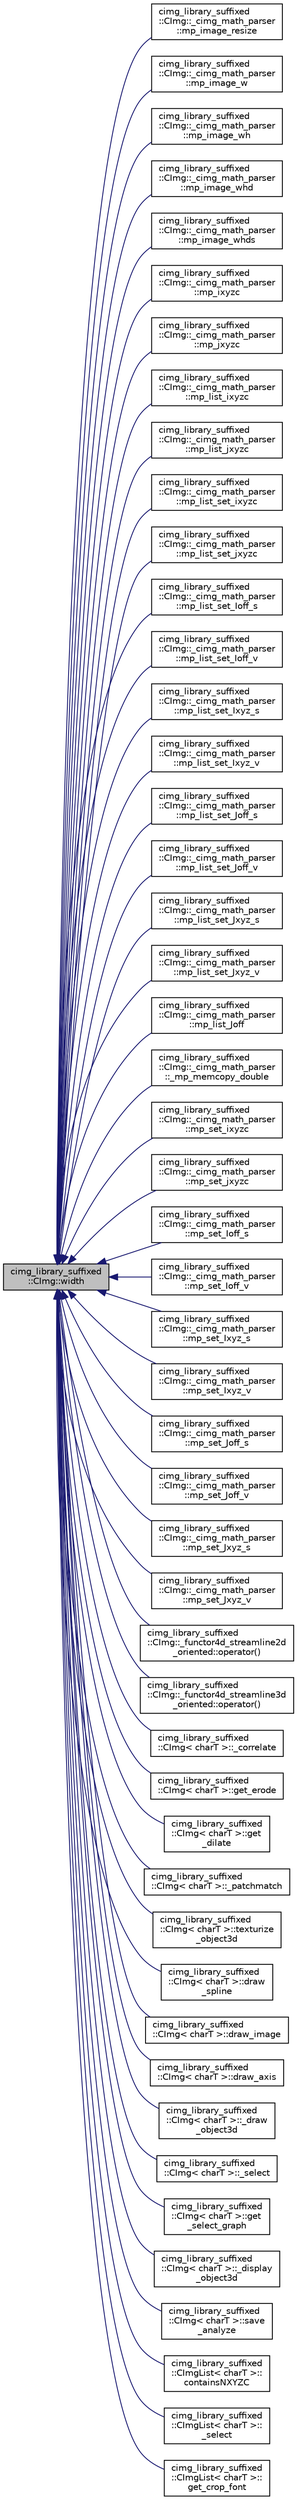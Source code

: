 digraph "cimg_library_suffixed::CImg::width"
{
  edge [fontname="Helvetica",fontsize="10",labelfontname="Helvetica",labelfontsize="10"];
  node [fontname="Helvetica",fontsize="10",shape=record];
  rankdir="LR";
  Node3467 [label="cimg_library_suffixed\l::CImg::width",height=0.2,width=0.4,color="black", fillcolor="grey75", style="filled", fontcolor="black"];
  Node3467 -> Node3468 [dir="back",color="midnightblue",fontsize="10",style="solid",fontname="Helvetica"];
  Node3468 [label="cimg_library_suffixed\l::CImg::_cimg_math_parser\l::mp_image_resize",height=0.2,width=0.4,color="black", fillcolor="white", style="filled",URL="$structcimg__library__suffixed_1_1_c_img_1_1__cimg__math__parser.html#ad676e1626e3d1e0abc5317527ecb9e6f"];
  Node3467 -> Node3469 [dir="back",color="midnightblue",fontsize="10",style="solid",fontname="Helvetica"];
  Node3469 [label="cimg_library_suffixed\l::CImg::_cimg_math_parser\l::mp_image_w",height=0.2,width=0.4,color="black", fillcolor="white", style="filled",URL="$structcimg__library__suffixed_1_1_c_img_1_1__cimg__math__parser.html#ab95ccc79a9ddc0be749aa6342c57db1b"];
  Node3467 -> Node3470 [dir="back",color="midnightblue",fontsize="10",style="solid",fontname="Helvetica"];
  Node3470 [label="cimg_library_suffixed\l::CImg::_cimg_math_parser\l::mp_image_wh",height=0.2,width=0.4,color="black", fillcolor="white", style="filled",URL="$structcimg__library__suffixed_1_1_c_img_1_1__cimg__math__parser.html#addd7973b47fbc8fd31fd4d56a54a763a"];
  Node3467 -> Node3471 [dir="back",color="midnightblue",fontsize="10",style="solid",fontname="Helvetica"];
  Node3471 [label="cimg_library_suffixed\l::CImg::_cimg_math_parser\l::mp_image_whd",height=0.2,width=0.4,color="black", fillcolor="white", style="filled",URL="$structcimg__library__suffixed_1_1_c_img_1_1__cimg__math__parser.html#afa3f67c197c60dff214007d51b82ea52"];
  Node3467 -> Node3472 [dir="back",color="midnightblue",fontsize="10",style="solid",fontname="Helvetica"];
  Node3472 [label="cimg_library_suffixed\l::CImg::_cimg_math_parser\l::mp_image_whds",height=0.2,width=0.4,color="black", fillcolor="white", style="filled",URL="$structcimg__library__suffixed_1_1_c_img_1_1__cimg__math__parser.html#a57cd62422118b65b4ee347362a9be59f"];
  Node3467 -> Node3473 [dir="back",color="midnightblue",fontsize="10",style="solid",fontname="Helvetica"];
  Node3473 [label="cimg_library_suffixed\l::CImg::_cimg_math_parser\l::mp_ixyzc",height=0.2,width=0.4,color="black", fillcolor="white", style="filled",URL="$structcimg__library__suffixed_1_1_c_img_1_1__cimg__math__parser.html#adccb19bacb29f24ee9b582ffdab1ce87"];
  Node3467 -> Node3474 [dir="back",color="midnightblue",fontsize="10",style="solid",fontname="Helvetica"];
  Node3474 [label="cimg_library_suffixed\l::CImg::_cimg_math_parser\l::mp_jxyzc",height=0.2,width=0.4,color="black", fillcolor="white", style="filled",URL="$structcimg__library__suffixed_1_1_c_img_1_1__cimg__math__parser.html#ab65aef2aad83c05094346595eebd5051"];
  Node3467 -> Node3475 [dir="back",color="midnightblue",fontsize="10",style="solid",fontname="Helvetica"];
  Node3475 [label="cimg_library_suffixed\l::CImg::_cimg_math_parser\l::mp_list_ixyzc",height=0.2,width=0.4,color="black", fillcolor="white", style="filled",URL="$structcimg__library__suffixed_1_1_c_img_1_1__cimg__math__parser.html#af4383fa9613e2534570a889e24d06b5a"];
  Node3467 -> Node3476 [dir="back",color="midnightblue",fontsize="10",style="solid",fontname="Helvetica"];
  Node3476 [label="cimg_library_suffixed\l::CImg::_cimg_math_parser\l::mp_list_jxyzc",height=0.2,width=0.4,color="black", fillcolor="white", style="filled",URL="$structcimg__library__suffixed_1_1_c_img_1_1__cimg__math__parser.html#a1f3648a3f11256430d982c9c6e8debe4"];
  Node3467 -> Node3477 [dir="back",color="midnightblue",fontsize="10",style="solid",fontname="Helvetica"];
  Node3477 [label="cimg_library_suffixed\l::CImg::_cimg_math_parser\l::mp_list_set_ixyzc",height=0.2,width=0.4,color="black", fillcolor="white", style="filled",URL="$structcimg__library__suffixed_1_1_c_img_1_1__cimg__math__parser.html#a64f9d099796fd7de08662bf60e8bb82e"];
  Node3467 -> Node3478 [dir="back",color="midnightblue",fontsize="10",style="solid",fontname="Helvetica"];
  Node3478 [label="cimg_library_suffixed\l::CImg::_cimg_math_parser\l::mp_list_set_jxyzc",height=0.2,width=0.4,color="black", fillcolor="white", style="filled",URL="$structcimg__library__suffixed_1_1_c_img_1_1__cimg__math__parser.html#ad947e6ce6e57e93e11fd67f500eb70c8"];
  Node3467 -> Node3479 [dir="back",color="midnightblue",fontsize="10",style="solid",fontname="Helvetica"];
  Node3479 [label="cimg_library_suffixed\l::CImg::_cimg_math_parser\l::mp_list_set_Ioff_s",height=0.2,width=0.4,color="black", fillcolor="white", style="filled",URL="$structcimg__library__suffixed_1_1_c_img_1_1__cimg__math__parser.html#a0210c4cadebc44d6c04fee33ae622d9b"];
  Node3467 -> Node3480 [dir="back",color="midnightblue",fontsize="10",style="solid",fontname="Helvetica"];
  Node3480 [label="cimg_library_suffixed\l::CImg::_cimg_math_parser\l::mp_list_set_Ioff_v",height=0.2,width=0.4,color="black", fillcolor="white", style="filled",URL="$structcimg__library__suffixed_1_1_c_img_1_1__cimg__math__parser.html#a7650a1d4e959255a9c0636276da4c836"];
  Node3467 -> Node3481 [dir="back",color="midnightblue",fontsize="10",style="solid",fontname="Helvetica"];
  Node3481 [label="cimg_library_suffixed\l::CImg::_cimg_math_parser\l::mp_list_set_Ixyz_s",height=0.2,width=0.4,color="black", fillcolor="white", style="filled",URL="$structcimg__library__suffixed_1_1_c_img_1_1__cimg__math__parser.html#a9ecda2f1f6382bcd97d7a942c6b82c0a"];
  Node3467 -> Node3482 [dir="back",color="midnightblue",fontsize="10",style="solid",fontname="Helvetica"];
  Node3482 [label="cimg_library_suffixed\l::CImg::_cimg_math_parser\l::mp_list_set_Ixyz_v",height=0.2,width=0.4,color="black", fillcolor="white", style="filled",URL="$structcimg__library__suffixed_1_1_c_img_1_1__cimg__math__parser.html#a8dfb889ef6eeda534e68dce171d0eb3d"];
  Node3467 -> Node3483 [dir="back",color="midnightblue",fontsize="10",style="solid",fontname="Helvetica"];
  Node3483 [label="cimg_library_suffixed\l::CImg::_cimg_math_parser\l::mp_list_set_Joff_s",height=0.2,width=0.4,color="black", fillcolor="white", style="filled",URL="$structcimg__library__suffixed_1_1_c_img_1_1__cimg__math__parser.html#a7c715c512343bcacdc5c4cbfb5cd69a2"];
  Node3467 -> Node3484 [dir="back",color="midnightblue",fontsize="10",style="solid",fontname="Helvetica"];
  Node3484 [label="cimg_library_suffixed\l::CImg::_cimg_math_parser\l::mp_list_set_Joff_v",height=0.2,width=0.4,color="black", fillcolor="white", style="filled",URL="$structcimg__library__suffixed_1_1_c_img_1_1__cimg__math__parser.html#acd46d2f6cfc8e3917a36ac623b45b776"];
  Node3467 -> Node3485 [dir="back",color="midnightblue",fontsize="10",style="solid",fontname="Helvetica"];
  Node3485 [label="cimg_library_suffixed\l::CImg::_cimg_math_parser\l::mp_list_set_Jxyz_s",height=0.2,width=0.4,color="black", fillcolor="white", style="filled",URL="$structcimg__library__suffixed_1_1_c_img_1_1__cimg__math__parser.html#a4317fa07ba1b226fdc58e4ea4c025961"];
  Node3467 -> Node3486 [dir="back",color="midnightblue",fontsize="10",style="solid",fontname="Helvetica"];
  Node3486 [label="cimg_library_suffixed\l::CImg::_cimg_math_parser\l::mp_list_set_Jxyz_v",height=0.2,width=0.4,color="black", fillcolor="white", style="filled",URL="$structcimg__library__suffixed_1_1_c_img_1_1__cimg__math__parser.html#a9c2878dd26e57ba8e2e5bbef0e2d042f"];
  Node3467 -> Node3487 [dir="back",color="midnightblue",fontsize="10",style="solid",fontname="Helvetica"];
  Node3487 [label="cimg_library_suffixed\l::CImg::_cimg_math_parser\l::mp_list_Joff",height=0.2,width=0.4,color="black", fillcolor="white", style="filled",URL="$structcimg__library__suffixed_1_1_c_img_1_1__cimg__math__parser.html#a7d6e200df51bdae7711bab33967fd1e9"];
  Node3467 -> Node3488 [dir="back",color="midnightblue",fontsize="10",style="solid",fontname="Helvetica"];
  Node3488 [label="cimg_library_suffixed\l::CImg::_cimg_math_parser\l::_mp_memcopy_double",height=0.2,width=0.4,color="black", fillcolor="white", style="filled",URL="$structcimg__library__suffixed_1_1_c_img_1_1__cimg__math__parser.html#ae8198cca1b736e4cd7cd7294e1f87973"];
  Node3467 -> Node3489 [dir="back",color="midnightblue",fontsize="10",style="solid",fontname="Helvetica"];
  Node3489 [label="cimg_library_suffixed\l::CImg::_cimg_math_parser\l::mp_set_ixyzc",height=0.2,width=0.4,color="black", fillcolor="white", style="filled",URL="$structcimg__library__suffixed_1_1_c_img_1_1__cimg__math__parser.html#af5d4e38f7c1c620c3867f08adb636214"];
  Node3467 -> Node3490 [dir="back",color="midnightblue",fontsize="10",style="solid",fontname="Helvetica"];
  Node3490 [label="cimg_library_suffixed\l::CImg::_cimg_math_parser\l::mp_set_jxyzc",height=0.2,width=0.4,color="black", fillcolor="white", style="filled",URL="$structcimg__library__suffixed_1_1_c_img_1_1__cimg__math__parser.html#a34156176621fa5afadf8b12e91520bcf"];
  Node3467 -> Node3491 [dir="back",color="midnightblue",fontsize="10",style="solid",fontname="Helvetica"];
  Node3491 [label="cimg_library_suffixed\l::CImg::_cimg_math_parser\l::mp_set_Ioff_s",height=0.2,width=0.4,color="black", fillcolor="white", style="filled",URL="$structcimg__library__suffixed_1_1_c_img_1_1__cimg__math__parser.html#a4abf2136cc195466cf532c24d215e599"];
  Node3467 -> Node3492 [dir="back",color="midnightblue",fontsize="10",style="solid",fontname="Helvetica"];
  Node3492 [label="cimg_library_suffixed\l::CImg::_cimg_math_parser\l::mp_set_Ioff_v",height=0.2,width=0.4,color="black", fillcolor="white", style="filled",URL="$structcimg__library__suffixed_1_1_c_img_1_1__cimg__math__parser.html#ac13166c57e3b5f6c7ed2dbf7afdba818"];
  Node3467 -> Node3493 [dir="back",color="midnightblue",fontsize="10",style="solid",fontname="Helvetica"];
  Node3493 [label="cimg_library_suffixed\l::CImg::_cimg_math_parser\l::mp_set_Ixyz_s",height=0.2,width=0.4,color="black", fillcolor="white", style="filled",URL="$structcimg__library__suffixed_1_1_c_img_1_1__cimg__math__parser.html#a409ba01c3679be72ff8fd32b224f8b58"];
  Node3467 -> Node3494 [dir="back",color="midnightblue",fontsize="10",style="solid",fontname="Helvetica"];
  Node3494 [label="cimg_library_suffixed\l::CImg::_cimg_math_parser\l::mp_set_Ixyz_v",height=0.2,width=0.4,color="black", fillcolor="white", style="filled",URL="$structcimg__library__suffixed_1_1_c_img_1_1__cimg__math__parser.html#ac69c6670814a0a264fa3f02b13159e0f"];
  Node3467 -> Node3495 [dir="back",color="midnightblue",fontsize="10",style="solid",fontname="Helvetica"];
  Node3495 [label="cimg_library_suffixed\l::CImg::_cimg_math_parser\l::mp_set_Joff_s",height=0.2,width=0.4,color="black", fillcolor="white", style="filled",URL="$structcimg__library__suffixed_1_1_c_img_1_1__cimg__math__parser.html#a3860620600d06f7543c5f321457b1161"];
  Node3467 -> Node3496 [dir="back",color="midnightblue",fontsize="10",style="solid",fontname="Helvetica"];
  Node3496 [label="cimg_library_suffixed\l::CImg::_cimg_math_parser\l::mp_set_Joff_v",height=0.2,width=0.4,color="black", fillcolor="white", style="filled",URL="$structcimg__library__suffixed_1_1_c_img_1_1__cimg__math__parser.html#ab7511ccfe349d6e74286d0e8327edfa5"];
  Node3467 -> Node3497 [dir="back",color="midnightblue",fontsize="10",style="solid",fontname="Helvetica"];
  Node3497 [label="cimg_library_suffixed\l::CImg::_cimg_math_parser\l::mp_set_Jxyz_s",height=0.2,width=0.4,color="black", fillcolor="white", style="filled",URL="$structcimg__library__suffixed_1_1_c_img_1_1__cimg__math__parser.html#a4ac71e134aa0aeaf9f88a48703d8821a"];
  Node3467 -> Node3498 [dir="back",color="midnightblue",fontsize="10",style="solid",fontname="Helvetica"];
  Node3498 [label="cimg_library_suffixed\l::CImg::_cimg_math_parser\l::mp_set_Jxyz_v",height=0.2,width=0.4,color="black", fillcolor="white", style="filled",URL="$structcimg__library__suffixed_1_1_c_img_1_1__cimg__math__parser.html#a04ca10af57171129187eed4365552940"];
  Node3467 -> Node3499 [dir="back",color="midnightblue",fontsize="10",style="solid",fontname="Helvetica"];
  Node3499 [label="cimg_library_suffixed\l::CImg::_functor4d_streamline2d\l_oriented::operator()",height=0.2,width=0.4,color="black", fillcolor="white", style="filled",URL="$structcimg__library__suffixed_1_1_c_img_1_1__functor4d__streamline2d__oriented.html#aaf4ebdef352f0c57658a8ca758633519"];
  Node3467 -> Node3500 [dir="back",color="midnightblue",fontsize="10",style="solid",fontname="Helvetica"];
  Node3500 [label="cimg_library_suffixed\l::CImg::_functor4d_streamline3d\l_oriented::operator()",height=0.2,width=0.4,color="black", fillcolor="white", style="filled",URL="$structcimg__library__suffixed_1_1_c_img_1_1__functor4d__streamline3d__oriented.html#a67b32f469586ab13a6f39fba6910f3d8"];
  Node3467 -> Node3501 [dir="back",color="midnightblue",fontsize="10",style="solid",fontname="Helvetica"];
  Node3501 [label="cimg_library_suffixed\l::CImg\< charT \>::_correlate",height=0.2,width=0.4,color="black", fillcolor="white", style="filled",URL="$structcimg__library__suffixed_1_1_c_img.html#aed98b23130078df5ad69b199d88bb261",tooltip="Correlate image by a kernel . "];
  Node3467 -> Node3502 [dir="back",color="midnightblue",fontsize="10",style="solid",fontname="Helvetica"];
  Node3502 [label="cimg_library_suffixed\l::CImg\< charT \>::get_erode",height=0.2,width=0.4,color="black", fillcolor="white", style="filled",URL="$structcimg__library__suffixed_1_1_c_img.html#aad353fc91b0c6ef3c0251f4f46a96150",tooltip="Erode image by a structuring element . "];
  Node3467 -> Node3503 [dir="back",color="midnightblue",fontsize="10",style="solid",fontname="Helvetica"];
  Node3503 [label="cimg_library_suffixed\l::CImg\< charT \>::get\l_dilate",height=0.2,width=0.4,color="black", fillcolor="white", style="filled",URL="$structcimg__library__suffixed_1_1_c_img.html#a66a723bf61125378577a3e99247ff8da",tooltip="Dilate image by a structuring element . "];
  Node3467 -> Node3504 [dir="back",color="midnightblue",fontsize="10",style="solid",fontname="Helvetica"];
  Node3504 [label="cimg_library_suffixed\l::CImg\< charT \>::_patchmatch",height=0.2,width=0.4,color="black", fillcolor="white", style="filled",URL="$structcimg__library__suffixed_1_1_c_img.html#a421343970ecbb9ca4e25f3d40b495be7"];
  Node3467 -> Node3505 [dir="back",color="midnightblue",fontsize="10",style="solid",fontname="Helvetica"];
  Node3505 [label="cimg_library_suffixed\l::CImg\< charT \>::texturize\l_object3d",height=0.2,width=0.4,color="black", fillcolor="white", style="filled",URL="$structcimg__library__suffixed_1_1_c_img.html#a42395174c544ec66191539bf76fcb360",tooltip="Texturize primitives of a 3d object. "];
  Node3467 -> Node3506 [dir="back",color="midnightblue",fontsize="10",style="solid",fontname="Helvetica"];
  Node3506 [label="cimg_library_suffixed\l::CImg\< charT \>::draw\l_spline",height=0.2,width=0.4,color="black", fillcolor="white", style="filled",URL="$structcimg__library__suffixed_1_1_c_img.html#ad92c0b62d21067c53e031c147d71a3f1",tooltip="Draw a textured 2d spline. "];
  Node3467 -> Node3507 [dir="back",color="midnightblue",fontsize="10",style="solid",fontname="Helvetica"];
  Node3507 [label="cimg_library_suffixed\l::CImg\< charT \>::draw_image",height=0.2,width=0.4,color="black", fillcolor="white", style="filled",URL="$structcimg__library__suffixed_1_1_c_img.html#a4dfe9a9fb78df031a5750e7898af3d9e",tooltip="Draw an image. "];
  Node3467 -> Node3508 [dir="back",color="midnightblue",fontsize="10",style="solid",fontname="Helvetica"];
  Node3508 [label="cimg_library_suffixed\l::CImg\< charT \>::draw_axis",height=0.2,width=0.4,color="black", fillcolor="white", style="filled",URL="$structcimg__library__suffixed_1_1_c_img.html#a5e83113325c35b381602201045cff902",tooltip="Draw a labeled horizontal axis. "];
  Node3467 -> Node3509 [dir="back",color="midnightblue",fontsize="10",style="solid",fontname="Helvetica"];
  Node3509 [label="cimg_library_suffixed\l::CImg\< charT \>::_draw\l_object3d",height=0.2,width=0.4,color="black", fillcolor="white", style="filled",URL="$structcimg__library__suffixed_1_1_c_img.html#a6dba86c8049ae141ffc9936b2eaf5c5c"];
  Node3467 -> Node3510 [dir="back",color="midnightblue",fontsize="10",style="solid",fontname="Helvetica"];
  Node3510 [label="cimg_library_suffixed\l::CImg\< charT \>::_select",height=0.2,width=0.4,color="black", fillcolor="white", style="filled",URL="$structcimg__library__suffixed_1_1_c_img.html#ad9b7141242d0b6e861a8014112ddb5b5"];
  Node3467 -> Node3511 [dir="back",color="midnightblue",fontsize="10",style="solid",fontname="Helvetica"];
  Node3511 [label="cimg_library_suffixed\l::CImg\< charT \>::get\l_select_graph",height=0.2,width=0.4,color="black", fillcolor="white", style="filled",URL="$structcimg__library__suffixed_1_1_c_img.html#a689f47424dc7c548ebfe53e431409199",tooltip="Select sub-graph in a graph. "];
  Node3467 -> Node3512 [dir="back",color="midnightblue",fontsize="10",style="solid",fontname="Helvetica"];
  Node3512 [label="cimg_library_suffixed\l::CImg\< charT \>::_display\l_object3d",height=0.2,width=0.4,color="black", fillcolor="white", style="filled",URL="$structcimg__library__suffixed_1_1_c_img.html#a8b40db5a9818c3f961a90840b271de6c"];
  Node3467 -> Node3513 [dir="back",color="midnightblue",fontsize="10",style="solid",fontname="Helvetica"];
  Node3513 [label="cimg_library_suffixed\l::CImg\< charT \>::save\l_analyze",height=0.2,width=0.4,color="black", fillcolor="white", style="filled",URL="$structcimg__library__suffixed_1_1_c_img.html#a09711118d3b31870942e99adbefffed1",tooltip="Save image as an ANALYZE7.5 or NIFTI file. "];
  Node3467 -> Node3514 [dir="back",color="midnightblue",fontsize="10",style="solid",fontname="Helvetica"];
  Node3514 [label="cimg_library_suffixed\l::CImgList\< charT \>::\lcontainsNXYZC",height=0.2,width=0.4,color="black", fillcolor="white", style="filled",URL="$structcimg__library__suffixed_1_1_c_img_list.html#ad2488203cbf2fddba82666454ea7c90b",tooltip="Test if list contains one particular pixel location. "];
  Node3467 -> Node3515 [dir="back",color="midnightblue",fontsize="10",style="solid",fontname="Helvetica"];
  Node3515 [label="cimg_library_suffixed\l::CImgList\< charT \>::\l_select",height=0.2,width=0.4,color="black", fillcolor="white", style="filled",URL="$structcimg__library__suffixed_1_1_c_img_list.html#af8a6b01f20b2d459e5abe6b99836ea9a"];
  Node3467 -> Node3516 [dir="back",color="midnightblue",fontsize="10",style="solid",fontname="Helvetica"];
  Node3516 [label="cimg_library_suffixed\l::CImgList\< charT \>::\lget_crop_font",height=0.2,width=0.4,color="black", fillcolor="white", style="filled",URL="$structcimg__library__suffixed_1_1_c_img_list.html#a3783a9b4937b941920639a5c9c82011d",tooltip="Crop font along the X-axis . "];
}
